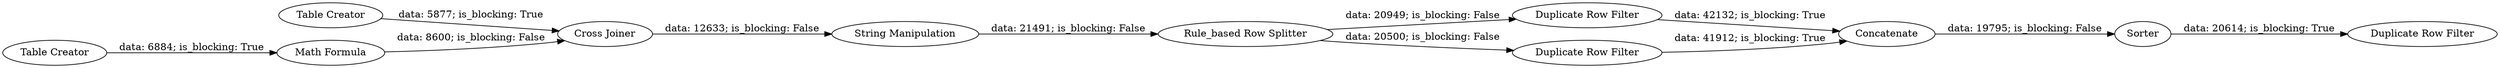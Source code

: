 digraph {
	"-2748041683296619915_10" [label="Math Formula"]
	"-2748041683296619915_6" [label="String Manipulation"]
	"-2748041683296619915_3" [label="Table Creator"]
	"-2748041683296619915_12" [label="Duplicate Row Filter"]
	"-2748041683296619915_5" [label="Cross Joiner"]
	"-2748041683296619915_14" [label=Sorter]
	"-2748041683296619915_11" [label="Rule_based Row Splitter"]
	"-2748041683296619915_8" [label="Duplicate Row Filter"]
	"-2748041683296619915_4" [label="Table Creator"]
	"-2748041683296619915_15" [label="Duplicate Row Filter"]
	"-2748041683296619915_13" [label=Concatenate]
	"-2748041683296619915_3" -> "-2748041683296619915_10" [label="data: 6884; is_blocking: True"]
	"-2748041683296619915_4" -> "-2748041683296619915_5" [label="data: 5877; is_blocking: True"]
	"-2748041683296619915_12" -> "-2748041683296619915_13" [label="data: 42132; is_blocking: True"]
	"-2748041683296619915_15" -> "-2748041683296619915_13" [label="data: 41912; is_blocking: True"]
	"-2748041683296619915_10" -> "-2748041683296619915_5" [label="data: 8600; is_blocking: False"]
	"-2748041683296619915_6" -> "-2748041683296619915_11" [label="data: 21491; is_blocking: False"]
	"-2748041683296619915_11" -> "-2748041683296619915_12" [label="data: 20949; is_blocking: False"]
	"-2748041683296619915_13" -> "-2748041683296619915_14" [label="data: 19795; is_blocking: False"]
	"-2748041683296619915_14" -> "-2748041683296619915_8" [label="data: 20614; is_blocking: True"]
	"-2748041683296619915_11" -> "-2748041683296619915_15" [label="data: 20500; is_blocking: False"]
	"-2748041683296619915_5" -> "-2748041683296619915_6" [label="data: 12633; is_blocking: False"]
	rankdir=LR
}
